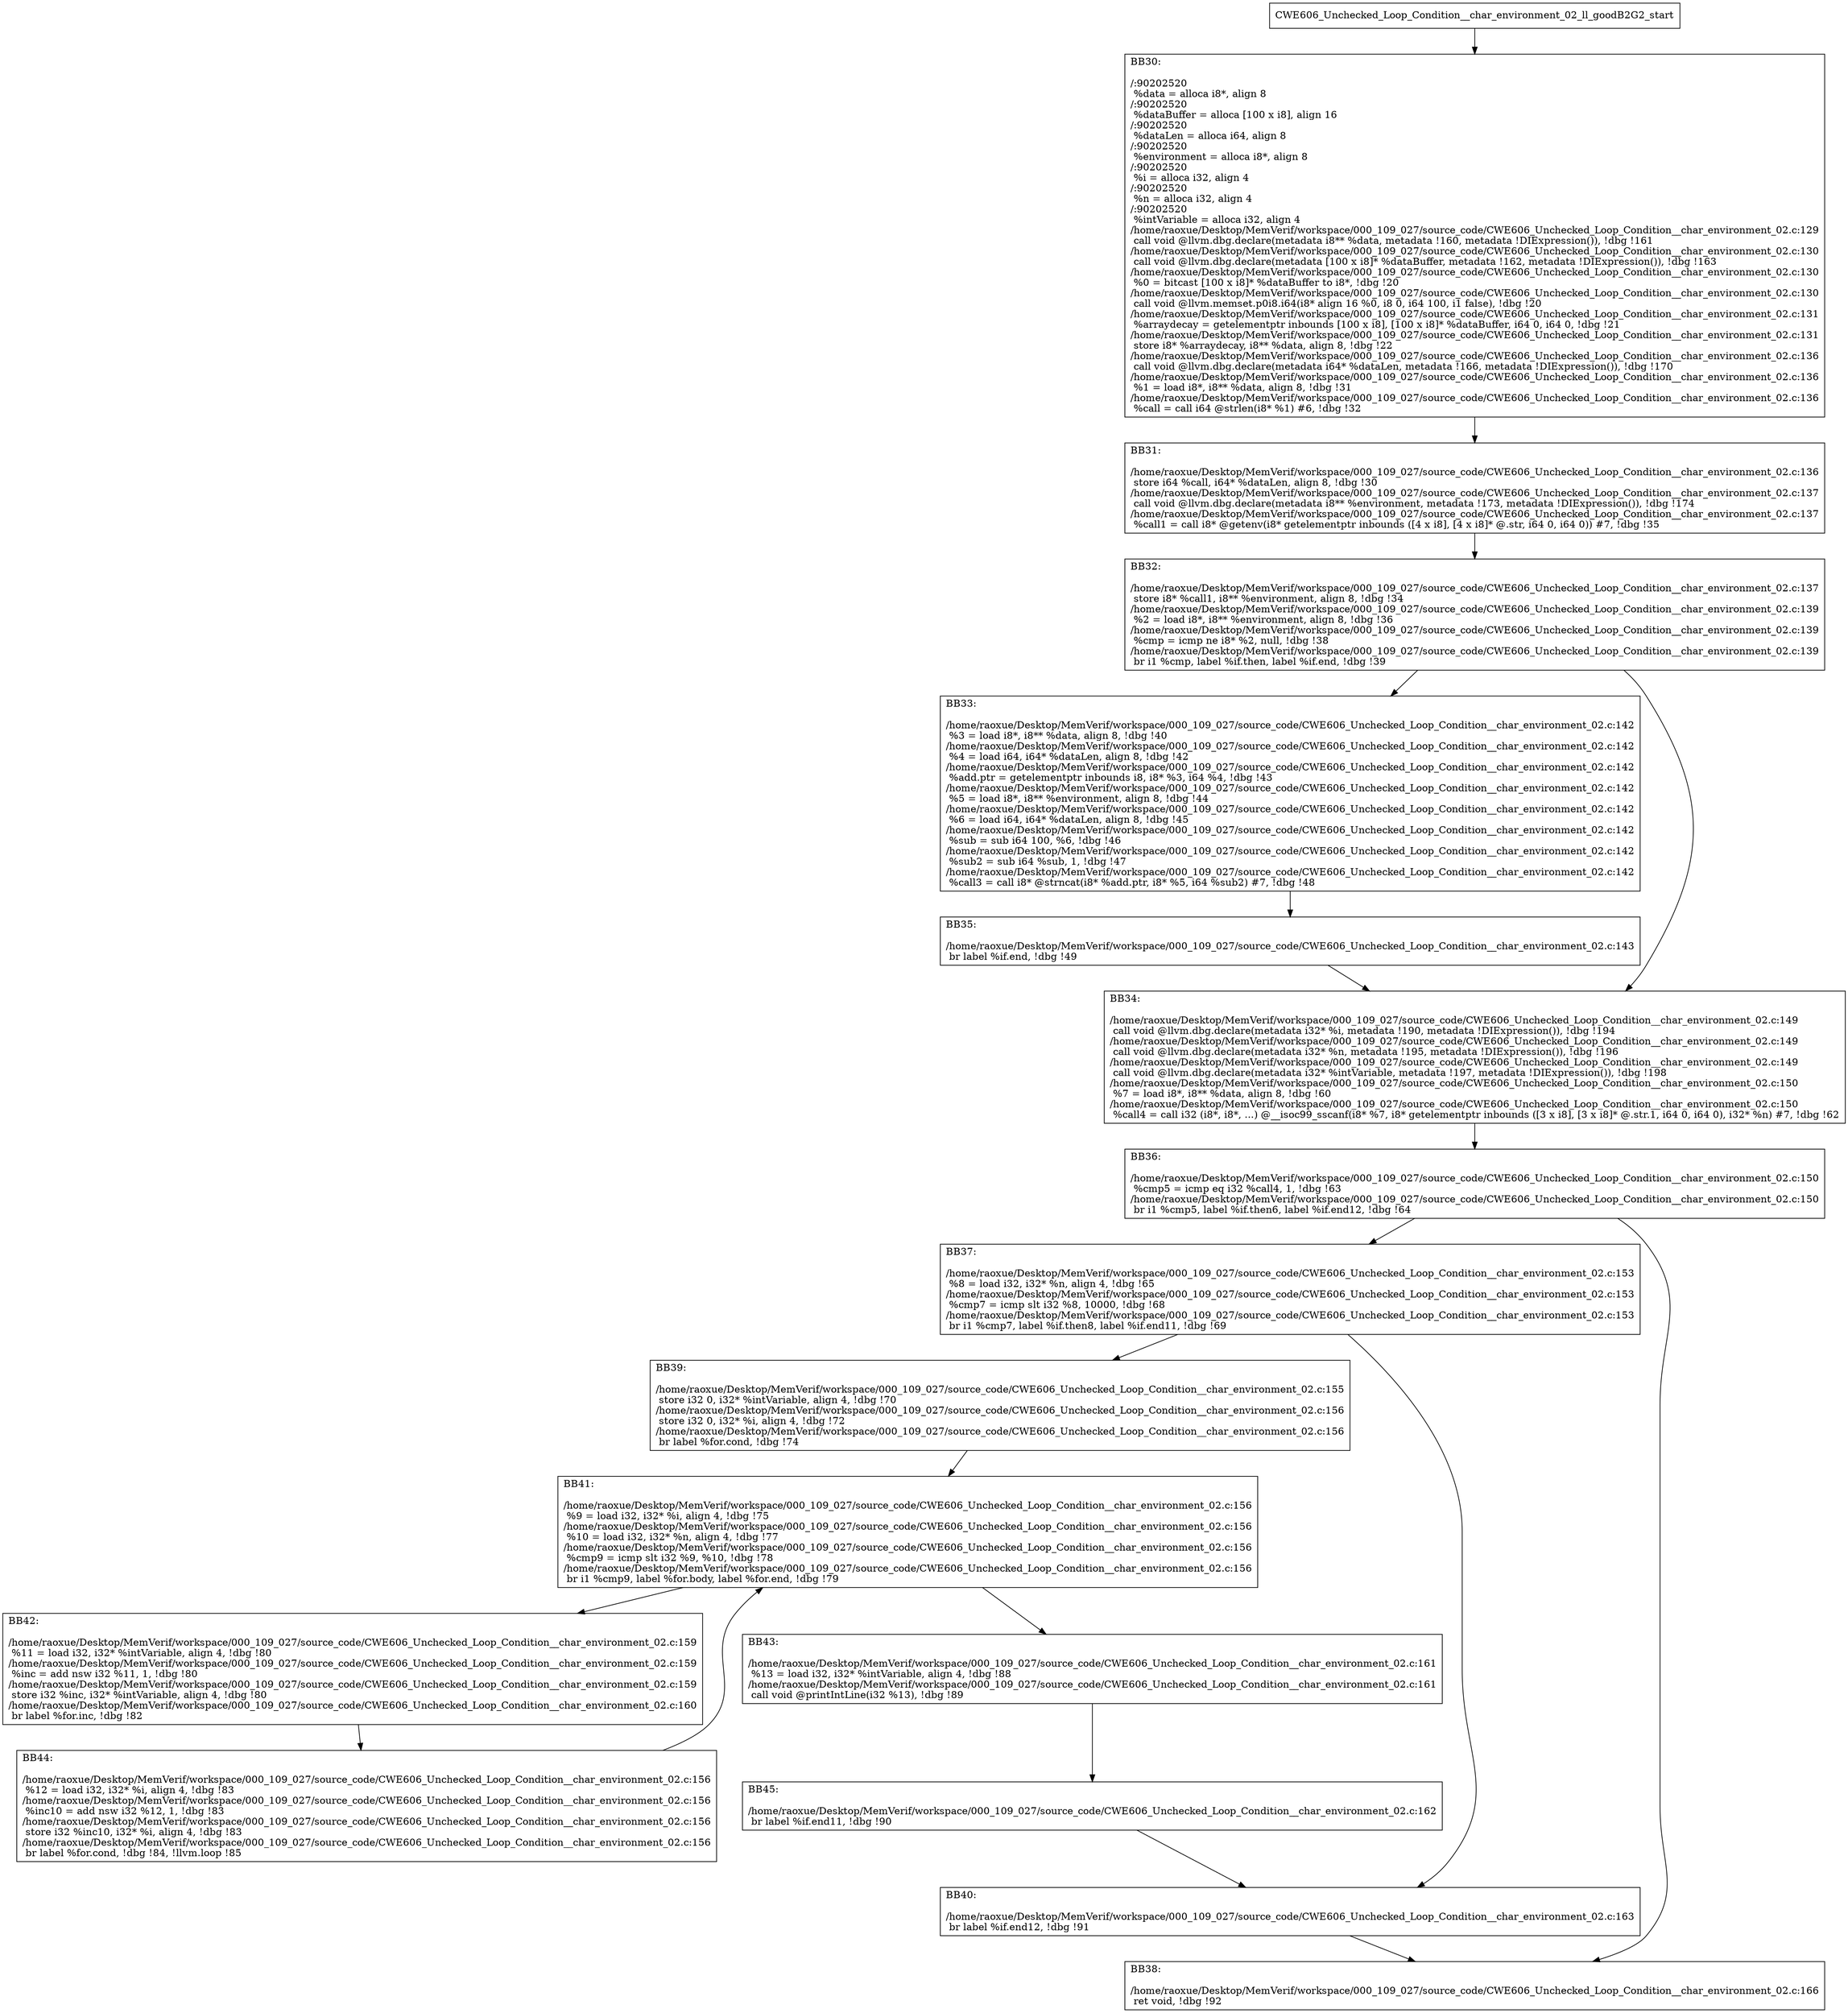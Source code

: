 digraph "CFG for'CWE606_Unchecked_Loop_Condition__char_environment_02_ll_goodB2G2' function" {
	BBCWE606_Unchecked_Loop_Condition__char_environment_02_ll_goodB2G2_start[shape=record,label="{CWE606_Unchecked_Loop_Condition__char_environment_02_ll_goodB2G2_start}"];
	BBCWE606_Unchecked_Loop_Condition__char_environment_02_ll_goodB2G2_start-> CWE606_Unchecked_Loop_Condition__char_environment_02_ll_goodB2G2BB30;
	CWE606_Unchecked_Loop_Condition__char_environment_02_ll_goodB2G2BB30 [shape=record, label="{BB30:\l\l/:90202520\l
  %data = alloca i8*, align 8\l
/:90202520\l
  %dataBuffer = alloca [100 x i8], align 16\l
/:90202520\l
  %dataLen = alloca i64, align 8\l
/:90202520\l
  %environment = alloca i8*, align 8\l
/:90202520\l
  %i = alloca i32, align 4\l
/:90202520\l
  %n = alloca i32, align 4\l
/:90202520\l
  %intVariable = alloca i32, align 4\l
/home/raoxue/Desktop/MemVerif/workspace/000_109_027/source_code/CWE606_Unchecked_Loop_Condition__char_environment_02.c:129\l
  call void @llvm.dbg.declare(metadata i8** %data, metadata !160, metadata !DIExpression()), !dbg !161\l
/home/raoxue/Desktop/MemVerif/workspace/000_109_027/source_code/CWE606_Unchecked_Loop_Condition__char_environment_02.c:130\l
  call void @llvm.dbg.declare(metadata [100 x i8]* %dataBuffer, metadata !162, metadata !DIExpression()), !dbg !163\l
/home/raoxue/Desktop/MemVerif/workspace/000_109_027/source_code/CWE606_Unchecked_Loop_Condition__char_environment_02.c:130\l
  %0 = bitcast [100 x i8]* %dataBuffer to i8*, !dbg !20\l
/home/raoxue/Desktop/MemVerif/workspace/000_109_027/source_code/CWE606_Unchecked_Loop_Condition__char_environment_02.c:130\l
  call void @llvm.memset.p0i8.i64(i8* align 16 %0, i8 0, i64 100, i1 false), !dbg !20\l
/home/raoxue/Desktop/MemVerif/workspace/000_109_027/source_code/CWE606_Unchecked_Loop_Condition__char_environment_02.c:131\l
  %arraydecay = getelementptr inbounds [100 x i8], [100 x i8]* %dataBuffer, i64 0, i64 0, !dbg !21\l
/home/raoxue/Desktop/MemVerif/workspace/000_109_027/source_code/CWE606_Unchecked_Loop_Condition__char_environment_02.c:131\l
  store i8* %arraydecay, i8** %data, align 8, !dbg !22\l
/home/raoxue/Desktop/MemVerif/workspace/000_109_027/source_code/CWE606_Unchecked_Loop_Condition__char_environment_02.c:136\l
  call void @llvm.dbg.declare(metadata i64* %dataLen, metadata !166, metadata !DIExpression()), !dbg !170\l
/home/raoxue/Desktop/MemVerif/workspace/000_109_027/source_code/CWE606_Unchecked_Loop_Condition__char_environment_02.c:136\l
  %1 = load i8*, i8** %data, align 8, !dbg !31\l
/home/raoxue/Desktop/MemVerif/workspace/000_109_027/source_code/CWE606_Unchecked_Loop_Condition__char_environment_02.c:136\l
  %call = call i64 @strlen(i8* %1) #6, !dbg !32\l
}"];
	CWE606_Unchecked_Loop_Condition__char_environment_02_ll_goodB2G2BB30-> CWE606_Unchecked_Loop_Condition__char_environment_02_ll_goodB2G2BB31;
	CWE606_Unchecked_Loop_Condition__char_environment_02_ll_goodB2G2BB31 [shape=record, label="{BB31:\l\l/home/raoxue/Desktop/MemVerif/workspace/000_109_027/source_code/CWE606_Unchecked_Loop_Condition__char_environment_02.c:136\l
  store i64 %call, i64* %dataLen, align 8, !dbg !30\l
/home/raoxue/Desktop/MemVerif/workspace/000_109_027/source_code/CWE606_Unchecked_Loop_Condition__char_environment_02.c:137\l
  call void @llvm.dbg.declare(metadata i8** %environment, metadata !173, metadata !DIExpression()), !dbg !174\l
/home/raoxue/Desktop/MemVerif/workspace/000_109_027/source_code/CWE606_Unchecked_Loop_Condition__char_environment_02.c:137\l
  %call1 = call i8* @getenv(i8* getelementptr inbounds ([4 x i8], [4 x i8]* @.str, i64 0, i64 0)) #7, !dbg !35\l
}"];
	CWE606_Unchecked_Loop_Condition__char_environment_02_ll_goodB2G2BB31-> CWE606_Unchecked_Loop_Condition__char_environment_02_ll_goodB2G2BB32;
	CWE606_Unchecked_Loop_Condition__char_environment_02_ll_goodB2G2BB32 [shape=record, label="{BB32:\l\l/home/raoxue/Desktop/MemVerif/workspace/000_109_027/source_code/CWE606_Unchecked_Loop_Condition__char_environment_02.c:137\l
  store i8* %call1, i8** %environment, align 8, !dbg !34\l
/home/raoxue/Desktop/MemVerif/workspace/000_109_027/source_code/CWE606_Unchecked_Loop_Condition__char_environment_02.c:139\l
  %2 = load i8*, i8** %environment, align 8, !dbg !36\l
/home/raoxue/Desktop/MemVerif/workspace/000_109_027/source_code/CWE606_Unchecked_Loop_Condition__char_environment_02.c:139\l
  %cmp = icmp ne i8* %2, null, !dbg !38\l
/home/raoxue/Desktop/MemVerif/workspace/000_109_027/source_code/CWE606_Unchecked_Loop_Condition__char_environment_02.c:139\l
  br i1 %cmp, label %if.then, label %if.end, !dbg !39\l
}"];
	CWE606_Unchecked_Loop_Condition__char_environment_02_ll_goodB2G2BB32-> CWE606_Unchecked_Loop_Condition__char_environment_02_ll_goodB2G2BB33;
	CWE606_Unchecked_Loop_Condition__char_environment_02_ll_goodB2G2BB32-> CWE606_Unchecked_Loop_Condition__char_environment_02_ll_goodB2G2BB34;
	CWE606_Unchecked_Loop_Condition__char_environment_02_ll_goodB2G2BB33 [shape=record, label="{BB33:\l\l/home/raoxue/Desktop/MemVerif/workspace/000_109_027/source_code/CWE606_Unchecked_Loop_Condition__char_environment_02.c:142\l
  %3 = load i8*, i8** %data, align 8, !dbg !40\l
/home/raoxue/Desktop/MemVerif/workspace/000_109_027/source_code/CWE606_Unchecked_Loop_Condition__char_environment_02.c:142\l
  %4 = load i64, i64* %dataLen, align 8, !dbg !42\l
/home/raoxue/Desktop/MemVerif/workspace/000_109_027/source_code/CWE606_Unchecked_Loop_Condition__char_environment_02.c:142\l
  %add.ptr = getelementptr inbounds i8, i8* %3, i64 %4, !dbg !43\l
/home/raoxue/Desktop/MemVerif/workspace/000_109_027/source_code/CWE606_Unchecked_Loop_Condition__char_environment_02.c:142\l
  %5 = load i8*, i8** %environment, align 8, !dbg !44\l
/home/raoxue/Desktop/MemVerif/workspace/000_109_027/source_code/CWE606_Unchecked_Loop_Condition__char_environment_02.c:142\l
  %6 = load i64, i64* %dataLen, align 8, !dbg !45\l
/home/raoxue/Desktop/MemVerif/workspace/000_109_027/source_code/CWE606_Unchecked_Loop_Condition__char_environment_02.c:142\l
  %sub = sub i64 100, %6, !dbg !46\l
/home/raoxue/Desktop/MemVerif/workspace/000_109_027/source_code/CWE606_Unchecked_Loop_Condition__char_environment_02.c:142\l
  %sub2 = sub i64 %sub, 1, !dbg !47\l
/home/raoxue/Desktop/MemVerif/workspace/000_109_027/source_code/CWE606_Unchecked_Loop_Condition__char_environment_02.c:142\l
  %call3 = call i8* @strncat(i8* %add.ptr, i8* %5, i64 %sub2) #7, !dbg !48\l
}"];
	CWE606_Unchecked_Loop_Condition__char_environment_02_ll_goodB2G2BB33-> CWE606_Unchecked_Loop_Condition__char_environment_02_ll_goodB2G2BB35;
	CWE606_Unchecked_Loop_Condition__char_environment_02_ll_goodB2G2BB35 [shape=record, label="{BB35:\l\l/home/raoxue/Desktop/MemVerif/workspace/000_109_027/source_code/CWE606_Unchecked_Loop_Condition__char_environment_02.c:143\l
  br label %if.end, !dbg !49\l
}"];
	CWE606_Unchecked_Loop_Condition__char_environment_02_ll_goodB2G2BB35-> CWE606_Unchecked_Loop_Condition__char_environment_02_ll_goodB2G2BB34;
	CWE606_Unchecked_Loop_Condition__char_environment_02_ll_goodB2G2BB34 [shape=record, label="{BB34:\l\l/home/raoxue/Desktop/MemVerif/workspace/000_109_027/source_code/CWE606_Unchecked_Loop_Condition__char_environment_02.c:149\l
  call void @llvm.dbg.declare(metadata i32* %i, metadata !190, metadata !DIExpression()), !dbg !194\l
/home/raoxue/Desktop/MemVerif/workspace/000_109_027/source_code/CWE606_Unchecked_Loop_Condition__char_environment_02.c:149\l
  call void @llvm.dbg.declare(metadata i32* %n, metadata !195, metadata !DIExpression()), !dbg !196\l
/home/raoxue/Desktop/MemVerif/workspace/000_109_027/source_code/CWE606_Unchecked_Loop_Condition__char_environment_02.c:149\l
  call void @llvm.dbg.declare(metadata i32* %intVariable, metadata !197, metadata !DIExpression()), !dbg !198\l
/home/raoxue/Desktop/MemVerif/workspace/000_109_027/source_code/CWE606_Unchecked_Loop_Condition__char_environment_02.c:150\l
  %7 = load i8*, i8** %data, align 8, !dbg !60\l
/home/raoxue/Desktop/MemVerif/workspace/000_109_027/source_code/CWE606_Unchecked_Loop_Condition__char_environment_02.c:150\l
  %call4 = call i32 (i8*, i8*, ...) @__isoc99_sscanf(i8* %7, i8* getelementptr inbounds ([3 x i8], [3 x i8]* @.str.1, i64 0, i64 0), i32* %n) #7, !dbg !62\l
}"];
	CWE606_Unchecked_Loop_Condition__char_environment_02_ll_goodB2G2BB34-> CWE606_Unchecked_Loop_Condition__char_environment_02_ll_goodB2G2BB36;
	CWE606_Unchecked_Loop_Condition__char_environment_02_ll_goodB2G2BB36 [shape=record, label="{BB36:\l\l/home/raoxue/Desktop/MemVerif/workspace/000_109_027/source_code/CWE606_Unchecked_Loop_Condition__char_environment_02.c:150\l
  %cmp5 = icmp eq i32 %call4, 1, !dbg !63\l
/home/raoxue/Desktop/MemVerif/workspace/000_109_027/source_code/CWE606_Unchecked_Loop_Condition__char_environment_02.c:150\l
  br i1 %cmp5, label %if.then6, label %if.end12, !dbg !64\l
}"];
	CWE606_Unchecked_Loop_Condition__char_environment_02_ll_goodB2G2BB36-> CWE606_Unchecked_Loop_Condition__char_environment_02_ll_goodB2G2BB37;
	CWE606_Unchecked_Loop_Condition__char_environment_02_ll_goodB2G2BB36-> CWE606_Unchecked_Loop_Condition__char_environment_02_ll_goodB2G2BB38;
	CWE606_Unchecked_Loop_Condition__char_environment_02_ll_goodB2G2BB37 [shape=record, label="{BB37:\l\l/home/raoxue/Desktop/MemVerif/workspace/000_109_027/source_code/CWE606_Unchecked_Loop_Condition__char_environment_02.c:153\l
  %8 = load i32, i32* %n, align 4, !dbg !65\l
/home/raoxue/Desktop/MemVerif/workspace/000_109_027/source_code/CWE606_Unchecked_Loop_Condition__char_environment_02.c:153\l
  %cmp7 = icmp slt i32 %8, 10000, !dbg !68\l
/home/raoxue/Desktop/MemVerif/workspace/000_109_027/source_code/CWE606_Unchecked_Loop_Condition__char_environment_02.c:153\l
  br i1 %cmp7, label %if.then8, label %if.end11, !dbg !69\l
}"];
	CWE606_Unchecked_Loop_Condition__char_environment_02_ll_goodB2G2BB37-> CWE606_Unchecked_Loop_Condition__char_environment_02_ll_goodB2G2BB39;
	CWE606_Unchecked_Loop_Condition__char_environment_02_ll_goodB2G2BB37-> CWE606_Unchecked_Loop_Condition__char_environment_02_ll_goodB2G2BB40;
	CWE606_Unchecked_Loop_Condition__char_environment_02_ll_goodB2G2BB39 [shape=record, label="{BB39:\l\l/home/raoxue/Desktop/MemVerif/workspace/000_109_027/source_code/CWE606_Unchecked_Loop_Condition__char_environment_02.c:155\l
  store i32 0, i32* %intVariable, align 4, !dbg !70\l
/home/raoxue/Desktop/MemVerif/workspace/000_109_027/source_code/CWE606_Unchecked_Loop_Condition__char_environment_02.c:156\l
  store i32 0, i32* %i, align 4, !dbg !72\l
/home/raoxue/Desktop/MemVerif/workspace/000_109_027/source_code/CWE606_Unchecked_Loop_Condition__char_environment_02.c:156\l
  br label %for.cond, !dbg !74\l
}"];
	CWE606_Unchecked_Loop_Condition__char_environment_02_ll_goodB2G2BB39-> CWE606_Unchecked_Loop_Condition__char_environment_02_ll_goodB2G2BB41;
	CWE606_Unchecked_Loop_Condition__char_environment_02_ll_goodB2G2BB41 [shape=record, label="{BB41:\l\l/home/raoxue/Desktop/MemVerif/workspace/000_109_027/source_code/CWE606_Unchecked_Loop_Condition__char_environment_02.c:156\l
  %9 = load i32, i32* %i, align 4, !dbg !75\l
/home/raoxue/Desktop/MemVerif/workspace/000_109_027/source_code/CWE606_Unchecked_Loop_Condition__char_environment_02.c:156\l
  %10 = load i32, i32* %n, align 4, !dbg !77\l
/home/raoxue/Desktop/MemVerif/workspace/000_109_027/source_code/CWE606_Unchecked_Loop_Condition__char_environment_02.c:156\l
  %cmp9 = icmp slt i32 %9, %10, !dbg !78\l
/home/raoxue/Desktop/MemVerif/workspace/000_109_027/source_code/CWE606_Unchecked_Loop_Condition__char_environment_02.c:156\l
  br i1 %cmp9, label %for.body, label %for.end, !dbg !79\l
}"];
	CWE606_Unchecked_Loop_Condition__char_environment_02_ll_goodB2G2BB41-> CWE606_Unchecked_Loop_Condition__char_environment_02_ll_goodB2G2BB42;
	CWE606_Unchecked_Loop_Condition__char_environment_02_ll_goodB2G2BB41-> CWE606_Unchecked_Loop_Condition__char_environment_02_ll_goodB2G2BB43;
	CWE606_Unchecked_Loop_Condition__char_environment_02_ll_goodB2G2BB42 [shape=record, label="{BB42:\l\l/home/raoxue/Desktop/MemVerif/workspace/000_109_027/source_code/CWE606_Unchecked_Loop_Condition__char_environment_02.c:159\l
  %11 = load i32, i32* %intVariable, align 4, !dbg !80\l
/home/raoxue/Desktop/MemVerif/workspace/000_109_027/source_code/CWE606_Unchecked_Loop_Condition__char_environment_02.c:159\l
  %inc = add nsw i32 %11, 1, !dbg !80\l
/home/raoxue/Desktop/MemVerif/workspace/000_109_027/source_code/CWE606_Unchecked_Loop_Condition__char_environment_02.c:159\l
  store i32 %inc, i32* %intVariable, align 4, !dbg !80\l
/home/raoxue/Desktop/MemVerif/workspace/000_109_027/source_code/CWE606_Unchecked_Loop_Condition__char_environment_02.c:160\l
  br label %for.inc, !dbg !82\l
}"];
	CWE606_Unchecked_Loop_Condition__char_environment_02_ll_goodB2G2BB42-> CWE606_Unchecked_Loop_Condition__char_environment_02_ll_goodB2G2BB44;
	CWE606_Unchecked_Loop_Condition__char_environment_02_ll_goodB2G2BB44 [shape=record, label="{BB44:\l\l/home/raoxue/Desktop/MemVerif/workspace/000_109_027/source_code/CWE606_Unchecked_Loop_Condition__char_environment_02.c:156\l
  %12 = load i32, i32* %i, align 4, !dbg !83\l
/home/raoxue/Desktop/MemVerif/workspace/000_109_027/source_code/CWE606_Unchecked_Loop_Condition__char_environment_02.c:156\l
  %inc10 = add nsw i32 %12, 1, !dbg !83\l
/home/raoxue/Desktop/MemVerif/workspace/000_109_027/source_code/CWE606_Unchecked_Loop_Condition__char_environment_02.c:156\l
  store i32 %inc10, i32* %i, align 4, !dbg !83\l
/home/raoxue/Desktop/MemVerif/workspace/000_109_027/source_code/CWE606_Unchecked_Loop_Condition__char_environment_02.c:156\l
  br label %for.cond, !dbg !84, !llvm.loop !85\l
}"];
	CWE606_Unchecked_Loop_Condition__char_environment_02_ll_goodB2G2BB44-> CWE606_Unchecked_Loop_Condition__char_environment_02_ll_goodB2G2BB41;
	CWE606_Unchecked_Loop_Condition__char_environment_02_ll_goodB2G2BB43 [shape=record, label="{BB43:\l\l/home/raoxue/Desktop/MemVerif/workspace/000_109_027/source_code/CWE606_Unchecked_Loop_Condition__char_environment_02.c:161\l
  %13 = load i32, i32* %intVariable, align 4, !dbg !88\l
/home/raoxue/Desktop/MemVerif/workspace/000_109_027/source_code/CWE606_Unchecked_Loop_Condition__char_environment_02.c:161\l
  call void @printIntLine(i32 %13), !dbg !89\l
}"];
	CWE606_Unchecked_Loop_Condition__char_environment_02_ll_goodB2G2BB43-> CWE606_Unchecked_Loop_Condition__char_environment_02_ll_goodB2G2BB45;
	CWE606_Unchecked_Loop_Condition__char_environment_02_ll_goodB2G2BB45 [shape=record, label="{BB45:\l\l/home/raoxue/Desktop/MemVerif/workspace/000_109_027/source_code/CWE606_Unchecked_Loop_Condition__char_environment_02.c:162\l
  br label %if.end11, !dbg !90\l
}"];
	CWE606_Unchecked_Loop_Condition__char_environment_02_ll_goodB2G2BB45-> CWE606_Unchecked_Loop_Condition__char_environment_02_ll_goodB2G2BB40;
	CWE606_Unchecked_Loop_Condition__char_environment_02_ll_goodB2G2BB40 [shape=record, label="{BB40:\l\l/home/raoxue/Desktop/MemVerif/workspace/000_109_027/source_code/CWE606_Unchecked_Loop_Condition__char_environment_02.c:163\l
  br label %if.end12, !dbg !91\l
}"];
	CWE606_Unchecked_Loop_Condition__char_environment_02_ll_goodB2G2BB40-> CWE606_Unchecked_Loop_Condition__char_environment_02_ll_goodB2G2BB38;
	CWE606_Unchecked_Loop_Condition__char_environment_02_ll_goodB2G2BB38 [shape=record, label="{BB38:\l\l/home/raoxue/Desktop/MemVerif/workspace/000_109_027/source_code/CWE606_Unchecked_Loop_Condition__char_environment_02.c:166\l
  ret void, !dbg !92\l
}"];
}
